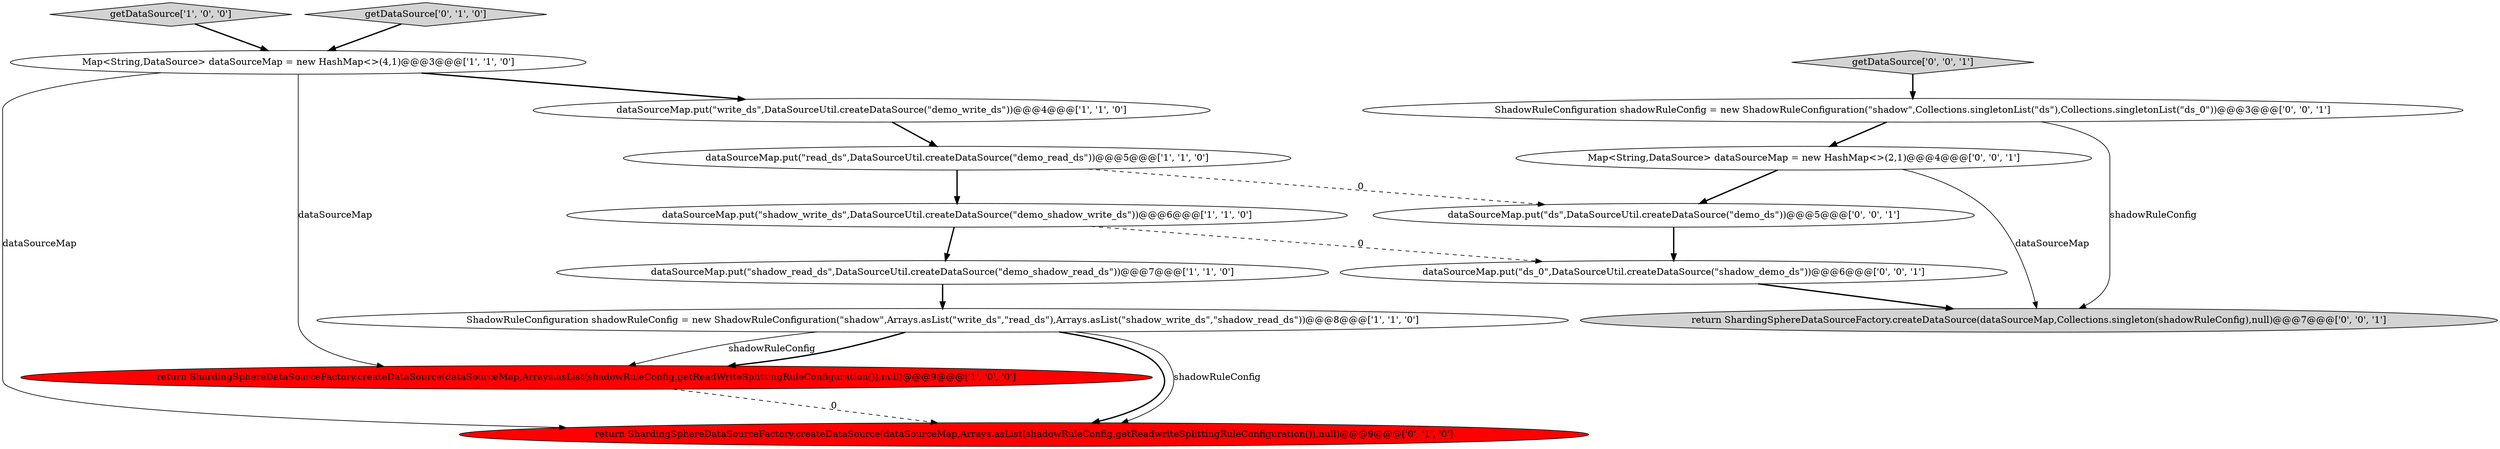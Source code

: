 digraph {
5 [style = filled, label = "ShadowRuleConfiguration shadowRuleConfig = new ShadowRuleConfiguration(\"shadow\",Arrays.asList(\"write_ds\",\"read_ds\"),Arrays.asList(\"shadow_write_ds\",\"shadow_read_ds\"))@@@8@@@['1', '1', '0']", fillcolor = white, shape = ellipse image = "AAA0AAABBB1BBB"];
7 [style = filled, label = "getDataSource['1', '0', '0']", fillcolor = lightgray, shape = diamond image = "AAA0AAABBB1BBB"];
10 [style = filled, label = "dataSourceMap.put(\"ds_0\",DataSourceUtil.createDataSource(\"shadow_demo_ds\"))@@@6@@@['0', '0', '1']", fillcolor = white, shape = ellipse image = "AAA0AAABBB3BBB"];
11 [style = filled, label = "Map<String,DataSource> dataSourceMap = new HashMap<>(2,1)@@@4@@@['0', '0', '1']", fillcolor = white, shape = ellipse image = "AAA0AAABBB3BBB"];
14 [style = filled, label = "ShadowRuleConfiguration shadowRuleConfig = new ShadowRuleConfiguration(\"shadow\",Collections.singletonList(\"ds\"),Collections.singletonList(\"ds_0\"))@@@3@@@['0', '0', '1']", fillcolor = white, shape = ellipse image = "AAA0AAABBB3BBB"];
2 [style = filled, label = "return ShardingSphereDataSourceFactory.createDataSource(dataSourceMap,Arrays.asList(shadowRuleConfig,getReadWriteSplittingRuleConfiguration()),null)@@@9@@@['1', '0', '0']", fillcolor = red, shape = ellipse image = "AAA1AAABBB1BBB"];
0 [style = filled, label = "dataSourceMap.put(\"shadow_write_ds\",DataSourceUtil.createDataSource(\"demo_shadow_write_ds\"))@@@6@@@['1', '1', '0']", fillcolor = white, shape = ellipse image = "AAA0AAABBB1BBB"];
8 [style = filled, label = "return ShardingSphereDataSourceFactory.createDataSource(dataSourceMap,Arrays.asList(shadowRuleConfig,getReadwriteSplittingRuleConfiguration()),null)@@@9@@@['0', '1', '0']", fillcolor = red, shape = ellipse image = "AAA1AAABBB2BBB"];
12 [style = filled, label = "dataSourceMap.put(\"ds\",DataSourceUtil.createDataSource(\"demo_ds\"))@@@5@@@['0', '0', '1']", fillcolor = white, shape = ellipse image = "AAA0AAABBB3BBB"];
6 [style = filled, label = "dataSourceMap.put(\"read_ds\",DataSourceUtil.createDataSource(\"demo_read_ds\"))@@@5@@@['1', '1', '0']", fillcolor = white, shape = ellipse image = "AAA0AAABBB1BBB"];
1 [style = filled, label = "Map<String,DataSource> dataSourceMap = new HashMap<>(4,1)@@@3@@@['1', '1', '0']", fillcolor = white, shape = ellipse image = "AAA0AAABBB1BBB"];
13 [style = filled, label = "getDataSource['0', '0', '1']", fillcolor = lightgray, shape = diamond image = "AAA0AAABBB3BBB"];
4 [style = filled, label = "dataSourceMap.put(\"shadow_read_ds\",DataSourceUtil.createDataSource(\"demo_shadow_read_ds\"))@@@7@@@['1', '1', '0']", fillcolor = white, shape = ellipse image = "AAA0AAABBB1BBB"];
15 [style = filled, label = "return ShardingSphereDataSourceFactory.createDataSource(dataSourceMap,Collections.singleton(shadowRuleConfig),null)@@@7@@@['0', '0', '1']", fillcolor = lightgray, shape = ellipse image = "AAA0AAABBB3BBB"];
3 [style = filled, label = "dataSourceMap.put(\"write_ds\",DataSourceUtil.createDataSource(\"demo_write_ds\"))@@@4@@@['1', '1', '0']", fillcolor = white, shape = ellipse image = "AAA0AAABBB1BBB"];
9 [style = filled, label = "getDataSource['0', '1', '0']", fillcolor = lightgray, shape = diamond image = "AAA0AAABBB2BBB"];
5->8 [style = bold, label=""];
7->1 [style = bold, label=""];
5->8 [style = solid, label="shadowRuleConfig"];
10->15 [style = bold, label=""];
5->2 [style = solid, label="shadowRuleConfig"];
1->3 [style = bold, label=""];
3->6 [style = bold, label=""];
11->12 [style = bold, label=""];
6->0 [style = bold, label=""];
2->8 [style = dashed, label="0"];
1->2 [style = solid, label="dataSourceMap"];
0->10 [style = dashed, label="0"];
1->8 [style = solid, label="dataSourceMap"];
14->15 [style = solid, label="shadowRuleConfig"];
6->12 [style = dashed, label="0"];
5->2 [style = bold, label=""];
12->10 [style = bold, label=""];
0->4 [style = bold, label=""];
9->1 [style = bold, label=""];
14->11 [style = bold, label=""];
4->5 [style = bold, label=""];
13->14 [style = bold, label=""];
11->15 [style = solid, label="dataSourceMap"];
}
